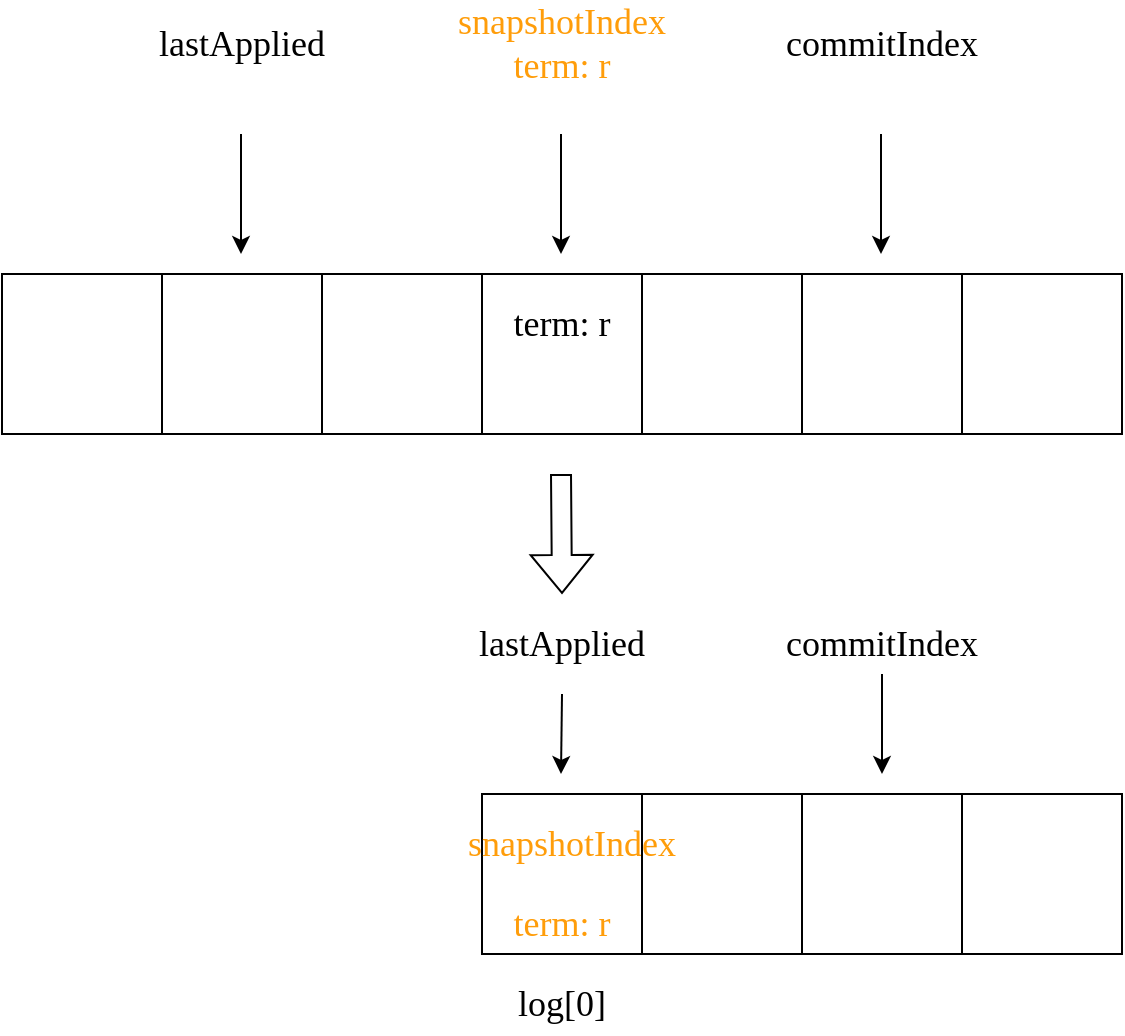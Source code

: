 <mxfile version="22.1.3" type="device">
  <diagram name="第 1 页" id="xIwUSW8-GCBzgAwwoa50">
    <mxGraphModel dx="976" dy="585" grid="1" gridSize="10" guides="1" tooltips="1" connect="1" arrows="1" fold="1" page="1" pageScale="1" pageWidth="10000" pageHeight="10000" math="0" shadow="0">
      <root>
        <mxCell id="0" />
        <mxCell id="1" parent="0" />
        <mxCell id="q624On-jNYWFAEWDiVee-1" value="" style="whiteSpace=wrap;html=1;aspect=fixed;fillColor=none;" parent="1" vertex="1">
          <mxGeometry x="240" y="320" width="80" height="80" as="geometry" />
        </mxCell>
        <mxCell id="q624On-jNYWFAEWDiVee-3" value="" style="whiteSpace=wrap;html=1;aspect=fixed;fillColor=none;" parent="1" vertex="1">
          <mxGeometry x="320" y="320" width="80" height="80" as="geometry" />
        </mxCell>
        <mxCell id="q624On-jNYWFAEWDiVee-4" value="" style="whiteSpace=wrap;html=1;aspect=fixed;fillColor=none;" parent="1" vertex="1">
          <mxGeometry x="400" y="320" width="80" height="80" as="geometry" />
        </mxCell>
        <mxCell id="q624On-jNYWFAEWDiVee-5" value="" style="whiteSpace=wrap;html=1;aspect=fixed;fillColor=none;" parent="1" vertex="1">
          <mxGeometry x="480" y="320" width="80" height="80" as="geometry" />
        </mxCell>
        <mxCell id="q624On-jNYWFAEWDiVee-6" value="" style="whiteSpace=wrap;html=1;aspect=fixed;fillColor=none;" parent="1" vertex="1">
          <mxGeometry x="560" y="320" width="80" height="80" as="geometry" />
        </mxCell>
        <mxCell id="q624On-jNYWFAEWDiVee-7" value="" style="whiteSpace=wrap;html=1;aspect=fixed;fillColor=none;" parent="1" vertex="1">
          <mxGeometry x="640" y="320" width="80" height="80" as="geometry" />
        </mxCell>
        <mxCell id="q624On-jNYWFAEWDiVee-8" value="" style="whiteSpace=wrap;html=1;aspect=fixed;fillColor=none;" parent="1" vertex="1">
          <mxGeometry x="720" y="320" width="80" height="80" as="geometry" />
        </mxCell>
        <mxCell id="q624On-jNYWFAEWDiVee-9" value="" style="endArrow=classic;html=1;rounded=0;" parent="1" edge="1">
          <mxGeometry width="50" height="50" relative="1" as="geometry">
            <mxPoint x="359.5" y="250" as="sourcePoint" />
            <mxPoint x="359.5" y="310" as="targetPoint" />
          </mxGeometry>
        </mxCell>
        <mxCell id="q624On-jNYWFAEWDiVee-10" value="" style="endArrow=classic;html=1;rounded=0;" parent="1" edge="1">
          <mxGeometry width="50" height="50" relative="1" as="geometry">
            <mxPoint x="519.5" y="250" as="sourcePoint" />
            <mxPoint x="519.5" y="310" as="targetPoint" />
          </mxGeometry>
        </mxCell>
        <mxCell id="q624On-jNYWFAEWDiVee-11" value="" style="endArrow=classic;html=1;rounded=0;" parent="1" edge="1">
          <mxGeometry width="50" height="50" relative="1" as="geometry">
            <mxPoint x="679.5" y="250" as="sourcePoint" />
            <mxPoint x="679.5" y="310" as="targetPoint" />
          </mxGeometry>
        </mxCell>
        <mxCell id="q624On-jNYWFAEWDiVee-12" value="&lt;font face=&quot;Comic Sans MS&quot;&gt;&lt;span style=&quot;font-size: 18px;&quot;&gt;lastApplied&lt;/span&gt;&lt;/font&gt;" style="text;html=1;strokeColor=none;fillColor=none;align=center;verticalAlign=middle;whiteSpace=wrap;rounded=0;" parent="1" vertex="1">
          <mxGeometry x="330" y="190" width="60" height="30" as="geometry" />
        </mxCell>
        <mxCell id="q624On-jNYWFAEWDiVee-13" value="&lt;font color=&quot;#ff9d0a&quot; face=&quot;Comic Sans MS&quot;&gt;&lt;span style=&quot;font-size: 18px;&quot;&gt;snapshotIndex&lt;br&gt;term: r&lt;br&gt;&lt;/span&gt;&lt;/font&gt;" style="text;html=1;strokeColor=none;fillColor=none;align=center;verticalAlign=middle;whiteSpace=wrap;rounded=0;" parent="1" vertex="1">
          <mxGeometry x="490" y="190" width="60" height="30" as="geometry" />
        </mxCell>
        <mxCell id="q624On-jNYWFAEWDiVee-14" value="&lt;font face=&quot;Comic Sans MS&quot;&gt;&lt;span style=&quot;font-size: 18px;&quot;&gt;commitIndex&lt;/span&gt;&lt;/font&gt;" style="text;html=1;strokeColor=none;fillColor=none;align=center;verticalAlign=middle;whiteSpace=wrap;rounded=0;" parent="1" vertex="1">
          <mxGeometry x="650" y="190" width="60" height="30" as="geometry" />
        </mxCell>
        <mxCell id="q624On-jNYWFAEWDiVee-15" value="&lt;font face=&quot;Comic Sans MS&quot;&gt;&lt;span style=&quot;font-size: 18px;&quot;&gt;term: r&lt;/span&gt;&lt;/font&gt;" style="text;html=1;strokeColor=none;fillColor=none;align=center;verticalAlign=middle;whiteSpace=wrap;rounded=0;" parent="1" vertex="1">
          <mxGeometry x="480" y="330" width="80" height="30" as="geometry" />
        </mxCell>
        <mxCell id="q624On-jNYWFAEWDiVee-19" value="" style="whiteSpace=wrap;html=1;aspect=fixed;fillColor=none;" parent="1" vertex="1">
          <mxGeometry x="480" y="580" width="80" height="80" as="geometry" />
        </mxCell>
        <mxCell id="q624On-jNYWFAEWDiVee-23" value="" style="endArrow=classic;html=1;rounded=0;" parent="1" edge="1">
          <mxGeometry width="50" height="50" relative="1" as="geometry">
            <mxPoint x="520" y="530" as="sourcePoint" />
            <mxPoint x="519.5" y="570" as="targetPoint" />
          </mxGeometry>
        </mxCell>
        <mxCell id="q624On-jNYWFAEWDiVee-25" value="" style="endArrow=classic;html=1;rounded=0;" parent="1" edge="1">
          <mxGeometry width="50" height="50" relative="1" as="geometry">
            <mxPoint x="680" y="520" as="sourcePoint" />
            <mxPoint x="680" y="570" as="targetPoint" />
          </mxGeometry>
        </mxCell>
        <mxCell id="q624On-jNYWFAEWDiVee-26" value="&lt;font face=&quot;Comic Sans MS&quot;&gt;&lt;span style=&quot;font-size: 18px;&quot;&gt;lastApplied&lt;/span&gt;&lt;/font&gt;" style="text;html=1;strokeColor=none;fillColor=none;align=center;verticalAlign=middle;whiteSpace=wrap;rounded=0;" parent="1" vertex="1">
          <mxGeometry x="490" y="490" width="60" height="30" as="geometry" />
        </mxCell>
        <mxCell id="q624On-jNYWFAEWDiVee-27" value="&lt;font color=&quot;#ff9d0a&quot; face=&quot;Comic Sans MS&quot;&gt;&lt;span style=&quot;font-size: 18px;&quot;&gt;snapshotIndex&lt;br&gt;&lt;/span&gt;&lt;/font&gt;" style="text;html=1;strokeColor=none;fillColor=none;align=center;verticalAlign=middle;whiteSpace=wrap;rounded=0;" parent="1" vertex="1">
          <mxGeometry x="495" y="590" width="60" height="30" as="geometry" />
        </mxCell>
        <mxCell id="q624On-jNYWFAEWDiVee-28" value="&lt;font face=&quot;Comic Sans MS&quot;&gt;&lt;span style=&quot;font-size: 18px;&quot;&gt;commitIndex&lt;/span&gt;&lt;/font&gt;" style="text;html=1;strokeColor=none;fillColor=none;align=center;verticalAlign=middle;whiteSpace=wrap;rounded=0;" parent="1" vertex="1">
          <mxGeometry x="650" y="490" width="60" height="30" as="geometry" />
        </mxCell>
        <mxCell id="q624On-jNYWFAEWDiVee-30" value="&lt;font color=&quot;#ff9d0a&quot; face=&quot;Comic Sans MS&quot;&gt;&lt;span style=&quot;font-size: 18px;&quot;&gt;term: r&lt;br&gt;&lt;/span&gt;&lt;/font&gt;" style="text;html=1;strokeColor=none;fillColor=none;align=center;verticalAlign=middle;whiteSpace=wrap;rounded=0;" parent="1" vertex="1">
          <mxGeometry x="485" y="630" width="70" height="30" as="geometry" />
        </mxCell>
        <mxCell id="q624On-jNYWFAEWDiVee-31" value="" style="shape=flexArrow;endArrow=classic;html=1;rounded=0;" parent="1" edge="1">
          <mxGeometry width="50" height="50" relative="1" as="geometry">
            <mxPoint x="519.5" y="420" as="sourcePoint" />
            <mxPoint x="520" y="480" as="targetPoint" />
          </mxGeometry>
        </mxCell>
        <mxCell id="q624On-jNYWFAEWDiVee-32" value="&lt;font face=&quot;Comic Sans MS&quot;&gt;&lt;span style=&quot;font-size: 18px;&quot;&gt;log[0]&lt;/span&gt;&lt;/font&gt;" style="text;html=1;strokeColor=none;fillColor=none;align=center;verticalAlign=middle;whiteSpace=wrap;rounded=0;" parent="1" vertex="1">
          <mxGeometry x="490" y="670" width="60" height="30" as="geometry" />
        </mxCell>
        <mxCell id="Ml0HNZSUZruXj7FmFGUQ-1" value="" style="whiteSpace=wrap;html=1;aspect=fixed;fillColor=none;" vertex="1" parent="1">
          <mxGeometry x="560" y="580" width="80" height="80" as="geometry" />
        </mxCell>
        <mxCell id="Ml0HNZSUZruXj7FmFGUQ-2" value="" style="whiteSpace=wrap;html=1;aspect=fixed;fillColor=none;" vertex="1" parent="1">
          <mxGeometry x="640" y="580" width="80" height="80" as="geometry" />
        </mxCell>
        <mxCell id="Ml0HNZSUZruXj7FmFGUQ-3" value="" style="whiteSpace=wrap;html=1;aspect=fixed;fillColor=none;" vertex="1" parent="1">
          <mxGeometry x="720" y="580" width="80" height="80" as="geometry" />
        </mxCell>
      </root>
    </mxGraphModel>
  </diagram>
</mxfile>
